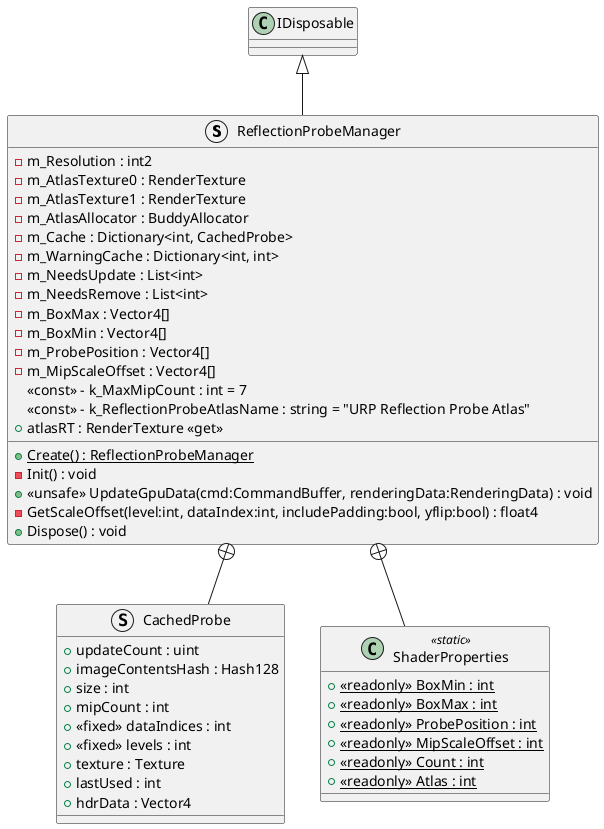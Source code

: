 @startuml
struct ReflectionProbeManager {
    - m_Resolution : int2
    - m_AtlasTexture0 : RenderTexture
    - m_AtlasTexture1 : RenderTexture
    - m_AtlasAllocator : BuddyAllocator
    - m_Cache : Dictionary<int, CachedProbe>
    - m_WarningCache : Dictionary<int, int>
    - m_NeedsUpdate : List<int>
    - m_NeedsRemove : List<int>
    - m_BoxMax : Vector4[]
    - m_BoxMin : Vector4[]
    - m_ProbePosition : Vector4[]
    - m_MipScaleOffset : Vector4[]
    <<const>> - k_MaxMipCount : int = 7
    <<const>> - k_ReflectionProbeAtlasName : string = "URP Reflection Probe Atlas"
    + atlasRT : RenderTexture <<get>>
    + {static} Create() : ReflectionProbeManager
    - Init() : void
    + <<unsafe>> UpdateGpuData(cmd:CommandBuffer, renderingData:RenderingData) : void
    - GetScaleOffset(level:int, dataIndex:int, includePadding:bool, yflip:bool) : float4
    + Dispose() : void
}
struct CachedProbe {
    + updateCount : uint
    + imageContentsHash : Hash128
    + size : int
    + mipCount : int
    + <<fixed>> dataIndices : int
    + <<fixed>> levels : int
    + texture : Texture
    + lastUsed : int
    + hdrData : Vector4
}
class ShaderProperties <<static>> {
    + {static} <<readonly>> BoxMin : int
    + {static} <<readonly>> BoxMax : int
    + {static} <<readonly>> ProbePosition : int
    + {static} <<readonly>> MipScaleOffset : int
    + {static} <<readonly>> Count : int
    + {static} <<readonly>> Atlas : int
}
IDisposable <|-- ReflectionProbeManager
ReflectionProbeManager +-- CachedProbe
ReflectionProbeManager +-- ShaderProperties
@enduml
